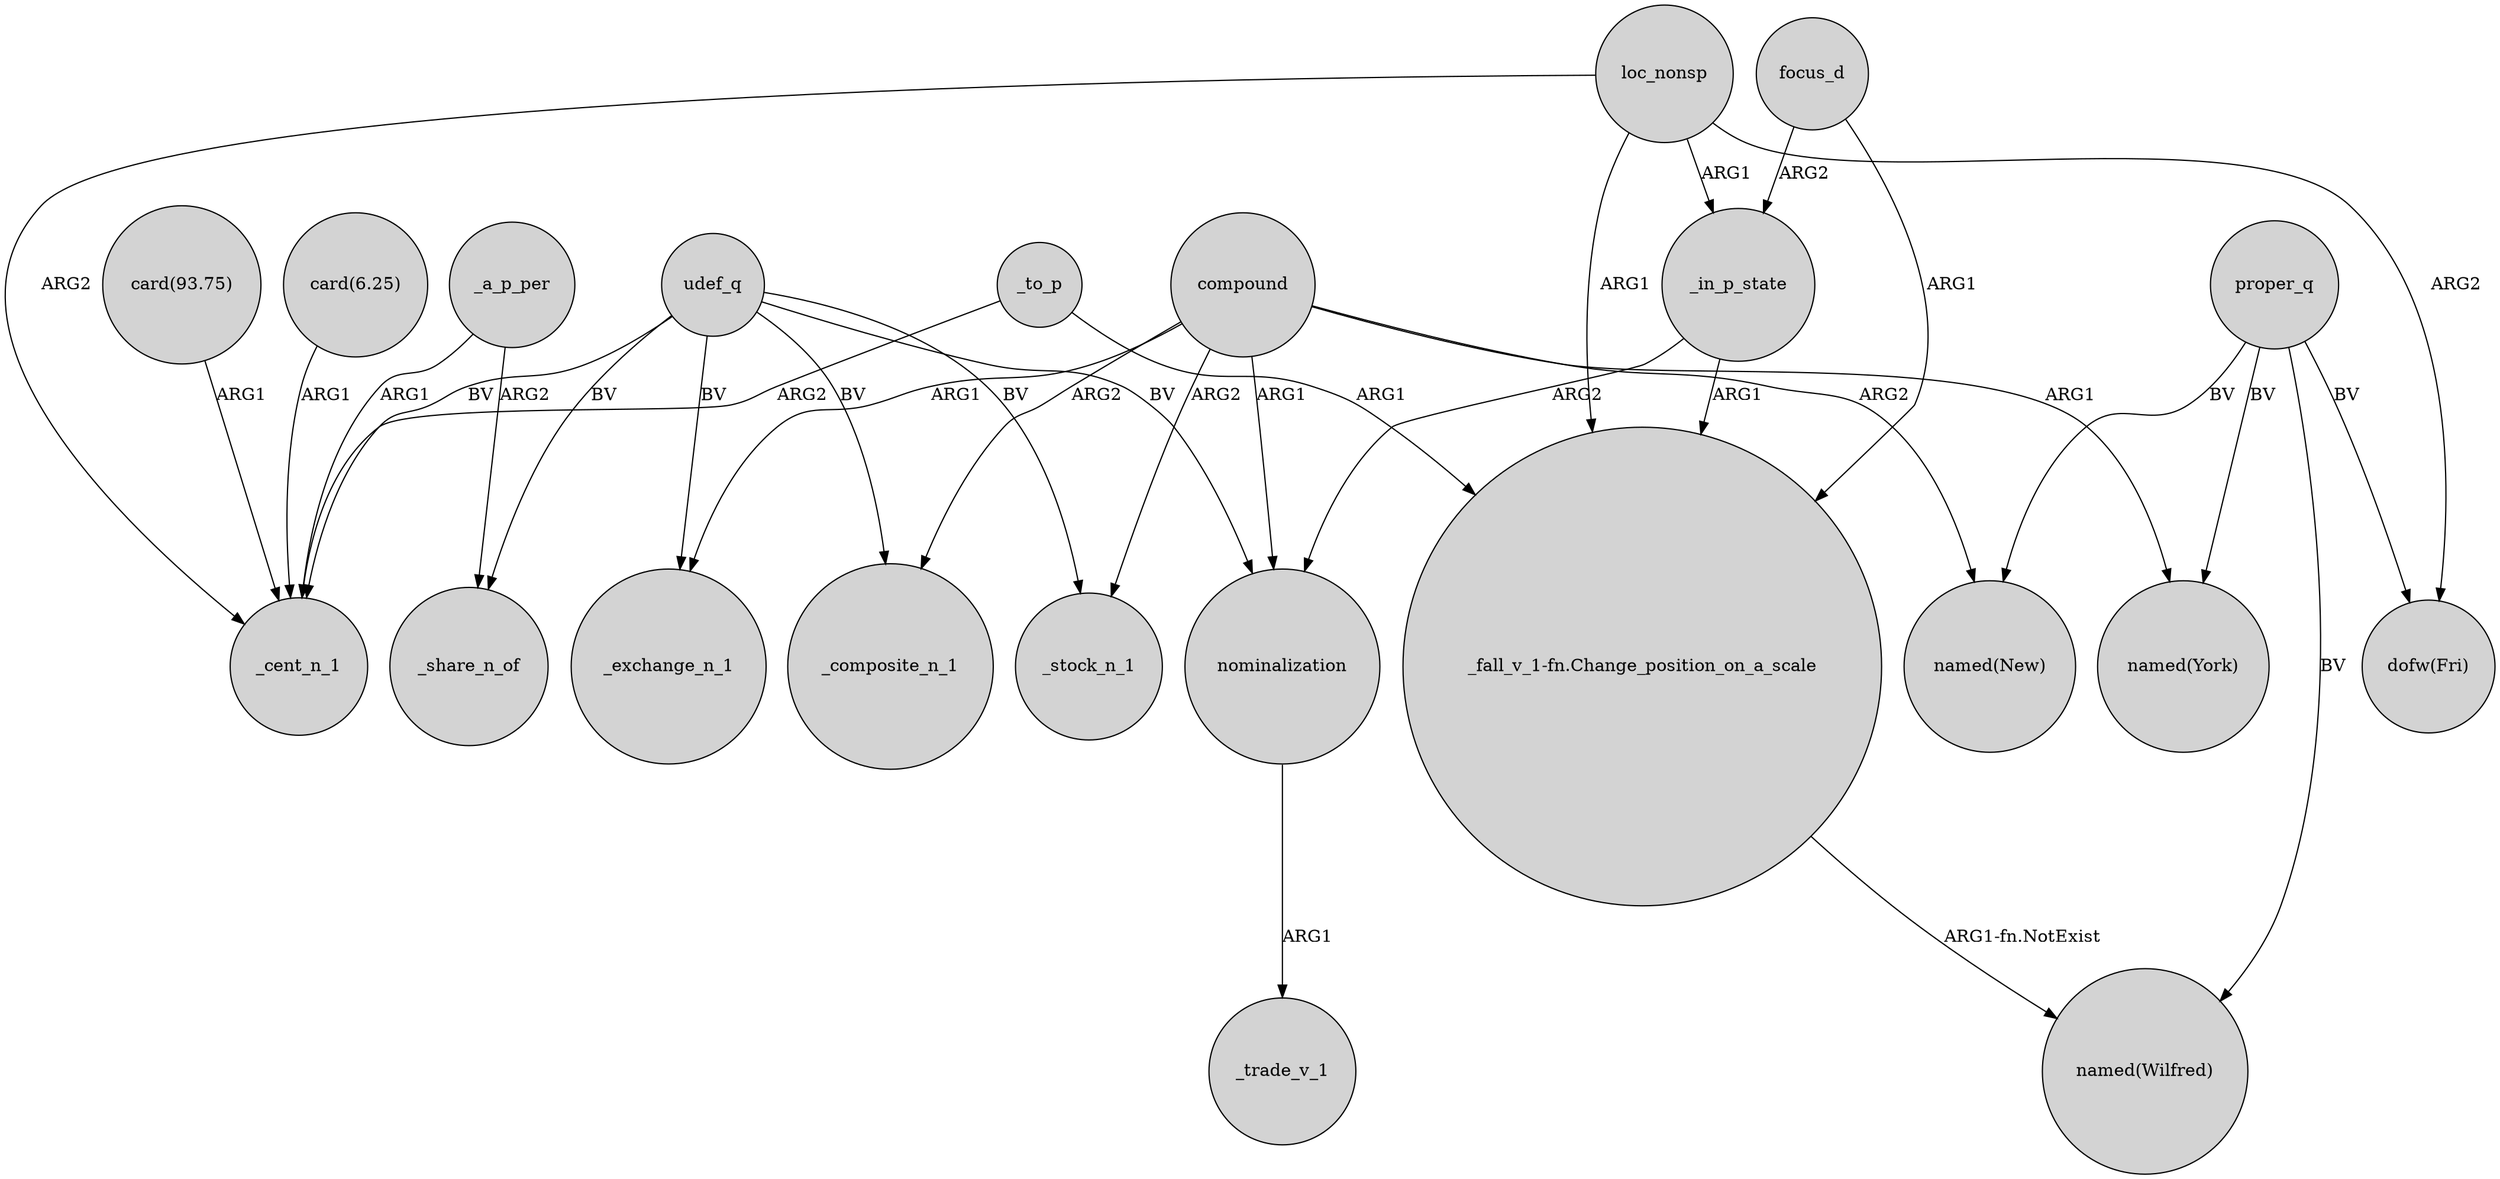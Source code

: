 digraph {
	node [shape=circle style=filled]
	loc_nonsp -> _cent_n_1 [label=ARG2]
	proper_q -> "dofw(Fri)" [label=BV]
	compound -> "named(New)" [label=ARG2]
	proper_q -> "named(New)" [label=BV]
	focus_d -> _in_p_state [label=ARG2]
	udef_q -> _composite_n_1 [label=BV]
	_a_p_per -> _share_n_of [label=ARG2]
	"_fall_v_1-fn.Change_position_on_a_scale" -> "named(Wilfred)" [label="ARG1-fn.NotExist"]
	focus_d -> "_fall_v_1-fn.Change_position_on_a_scale" [label=ARG1]
	loc_nonsp -> "_fall_v_1-fn.Change_position_on_a_scale" [label=ARG1]
	nominalization -> _trade_v_1 [label=ARG1]
	loc_nonsp -> "dofw(Fri)" [label=ARG2]
	udef_q -> _cent_n_1 [label=BV]
	compound -> _stock_n_1 [label=ARG2]
	"card(6.25)" -> _cent_n_1 [label=ARG1]
	udef_q -> _stock_n_1 [label=BV]
	compound -> "named(York)" [label=ARG1]
	_in_p_state -> "_fall_v_1-fn.Change_position_on_a_scale" [label=ARG1]
	compound -> _exchange_n_1 [label=ARG1]
	_to_p -> _cent_n_1 [label=ARG2]
	_a_p_per -> _cent_n_1 [label=ARG1]
	_in_p_state -> nominalization [label=ARG2]
	udef_q -> nominalization [label=BV]
	udef_q -> _share_n_of [label=BV]
	"card(93.75)" -> _cent_n_1 [label=ARG1]
	loc_nonsp -> _in_p_state [label=ARG1]
	udef_q -> _exchange_n_1 [label=BV]
	proper_q -> "named(York)" [label=BV]
	compound -> _composite_n_1 [label=ARG2]
	compound -> nominalization [label=ARG1]
	_to_p -> "_fall_v_1-fn.Change_position_on_a_scale" [label=ARG1]
	proper_q -> "named(Wilfred)" [label=BV]
}
